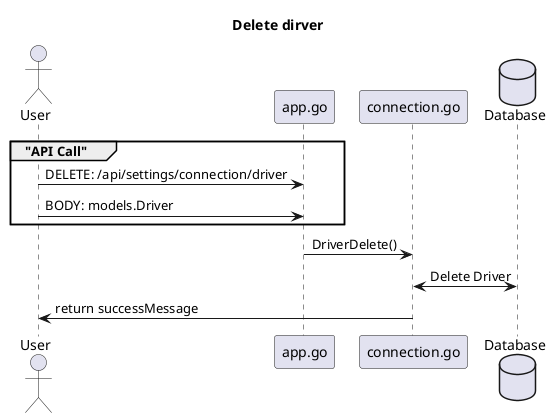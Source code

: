 @startuml

title "Delete dirver"

actor User as user

participant "app.go" as app
participant "connection.go" as route
database Database as DB

group  "API Call"
user    -> app : DELETE: /api/settings/connection/driver
user    -> app : BODY: models.Driver
end
app     -> route: DriverDelete()
route <-> DB: Delete Driver
user <- route:  return successMessage


@enduml
